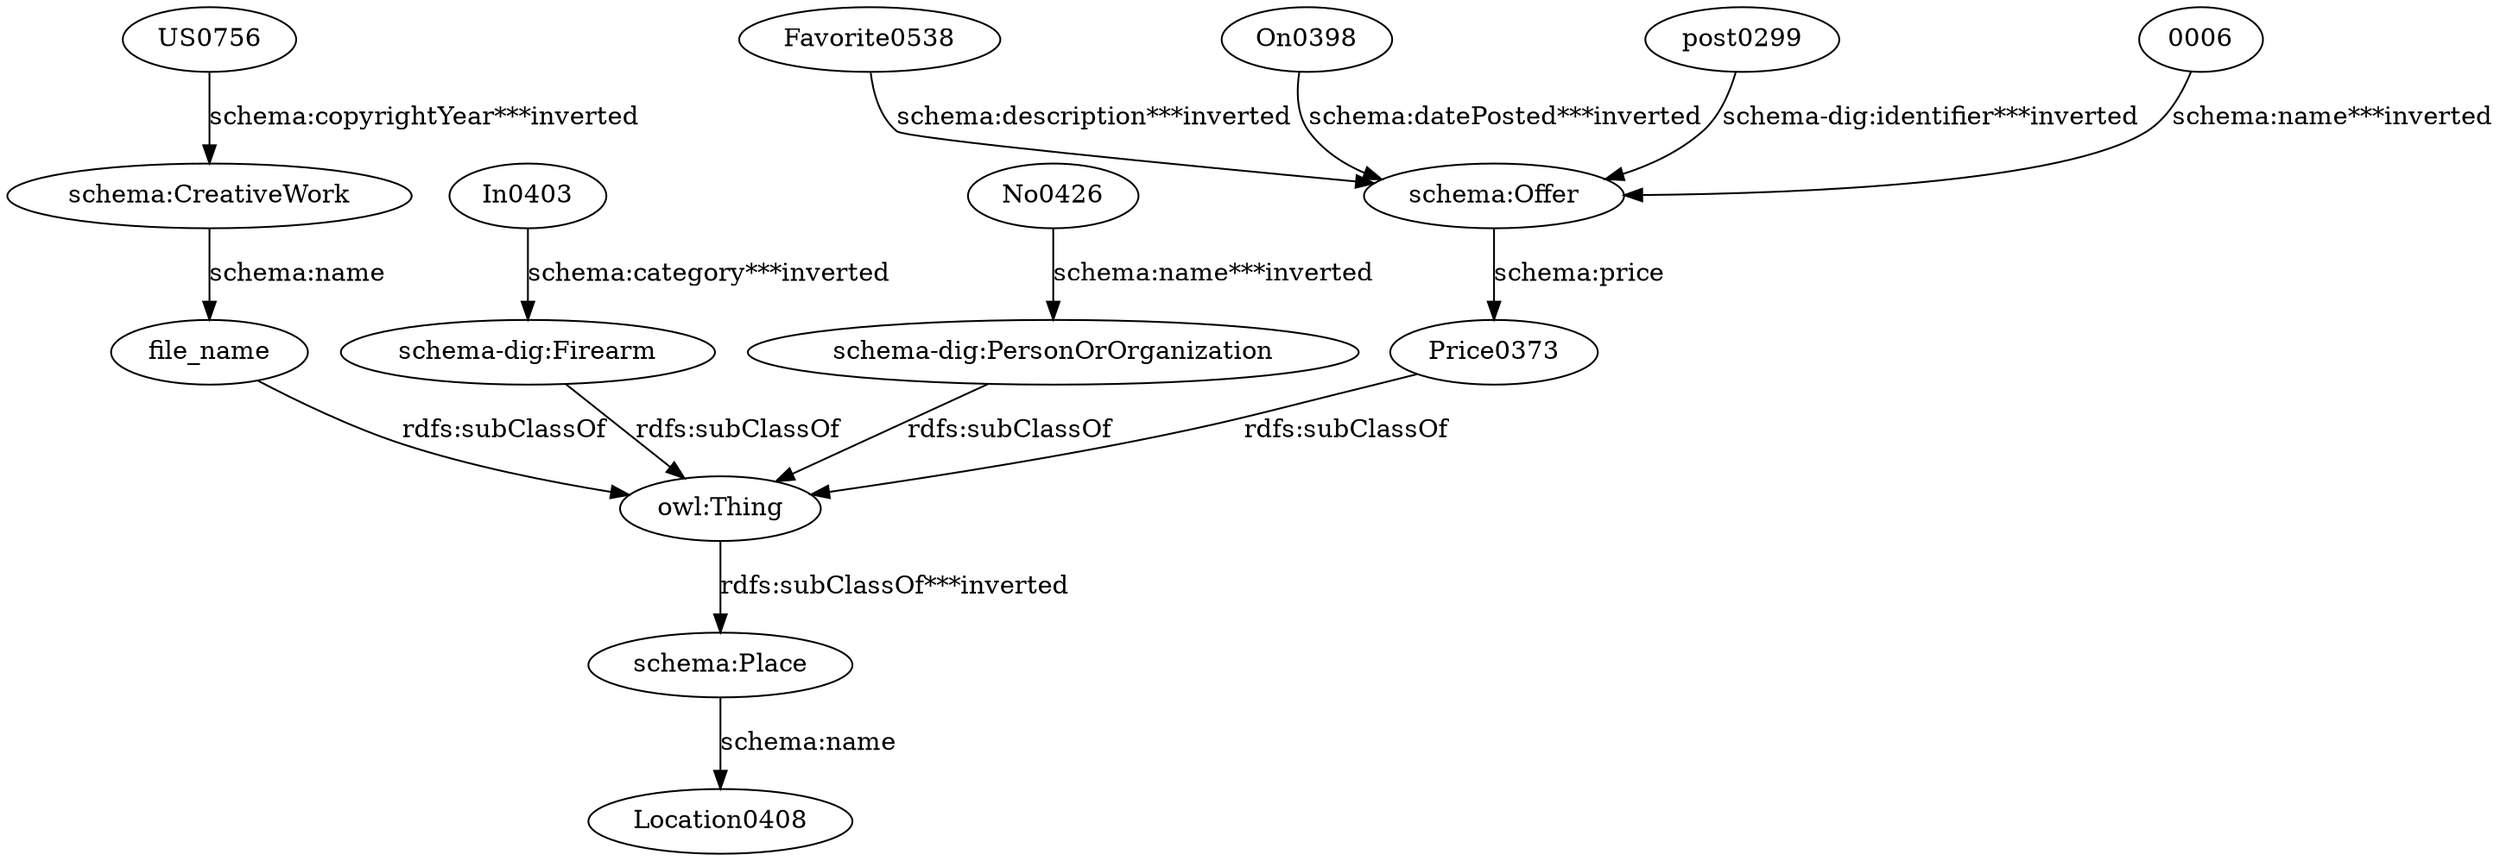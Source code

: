 digraph {
  "0006" [type=attribute_name,label="0006"]
  "schema:Offer1" [type=class_uri,label="schema:Offer"]
  Favorite0538 [type=attribute_name,label=Favorite0538]
  In0403 [type=attribute_name,label=In0403]
  "schema-dig:Firearm1" [type=class_uri,label="schema-dig:Firearm"]
  No0426 [type=attribute_name,label=No0426]
  "schema-dig:PersonOrOrganization1" [type=class_uri,label="schema-dig:PersonOrOrganization"]
  On0398 [type=attribute_name,label=On0398]
  Price0373 [type=attribute_name,label=Price0373]
  "owl:Thing" [type=special,label="owl:Thing"]
  US0756 [type=attribute_name,label=US0756]
  "schema:CreativeWork1" [type=class_uri,label="schema:CreativeWork"]
  file_name [type=attribute_name,label=file_name]
  "schema:Place1" [type=class_uri,label="schema:Place"]
  post0299 [type=attribute_name,label=post0299]
  Location0408 [type=attribute_name,label=Location0408]
  "0006" -> "schema:Offer1" [type=st_property_uri,label="schema:name***inverted"]
  Favorite0538 -> "schema:Offer1" [type=st_property_uri,label="schema:description***inverted"]
  In0403 -> "schema-dig:Firearm1" [type=st_property_uri,label="schema:category***inverted"]
  No0426 -> "schema-dig:PersonOrOrganization1" [type=st_property_uri,label="schema:name***inverted"]
  On0398 -> "schema:Offer1" [type=st_property_uri,label="schema:datePosted***inverted"]
  Price0373 -> "owl:Thing" [label="rdfs:subClassOf",type=inherited]
  US0756 -> "schema:CreativeWork1" [type=st_property_uri,label="schema:copyrightYear***inverted"]
  file_name -> "owl:Thing" [label="rdfs:subClassOf",type=inherited]
  "owl:Thing" -> "schema:Place1" [type=inherited,label="rdfs:subClassOf***inverted"]
  post0299 -> "schema:Offer1" [type=st_property_uri,label="schema-dig:identifier***inverted"]
  "schema-dig:Firearm1" -> "owl:Thing" [label="rdfs:subClassOf",type=inherited]
  "schema-dig:PersonOrOrganization1" -> "owl:Thing" [label="rdfs:subClassOf",type=inherited]
  "schema:CreativeWork1" -> file_name [label="schema:name",type=st_property_uri]
  "schema:Offer1" -> Price0373 [label="schema:price",type=st_property_uri]
  "schema:Place1" -> Location0408 [label="schema:name",type=st_property_uri]
}
